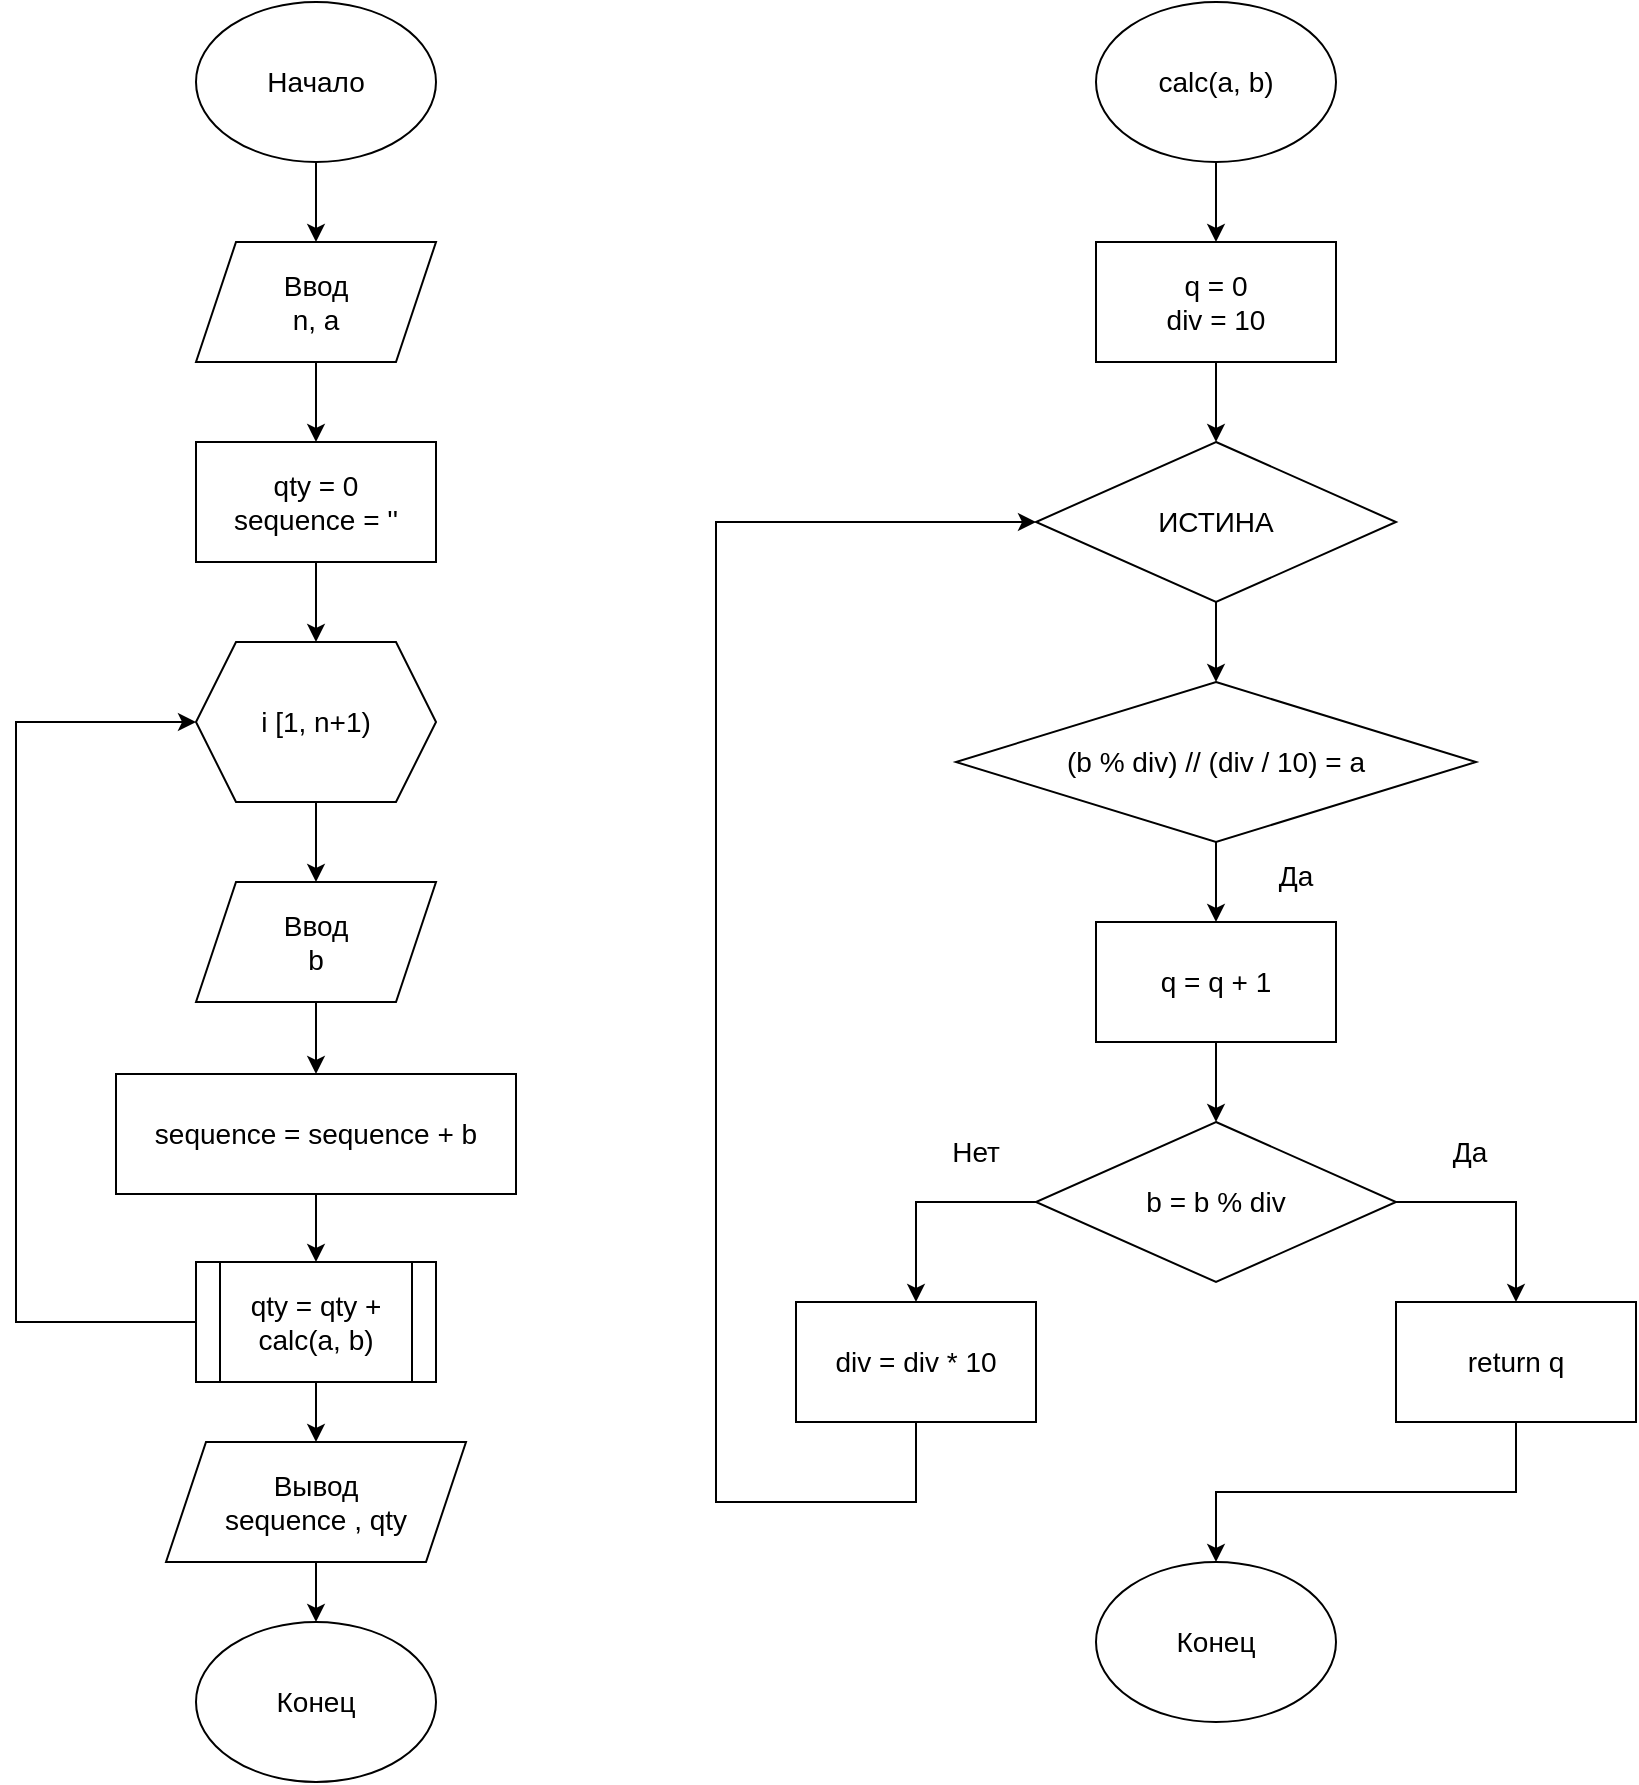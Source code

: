 <mxfile version="17.4.2" type="device"><diagram id="uxo0Yg7qu3ON5do1K7eS" name="Страница 1"><mxGraphModel dx="1102" dy="2194" grid="1" gridSize="10" guides="1" tooltips="1" connect="1" arrows="1" fold="1" page="1" pageScale="1" pageWidth="1654" pageHeight="1169" math="0" shadow="0"><root><mxCell id="0"/><mxCell id="1" parent="0"/><mxCell id="2toHstB9ivVbb4n6oMNS-4" value="" style="edgeStyle=orthogonalEdgeStyle;rounded=0;orthogonalLoop=1;jettySize=auto;html=1;fontSize=14;" edge="1" parent="1" source="C1wVLE1AVmh4oYLFhsf9-1" target="2toHstB9ivVbb4n6oMNS-3"><mxGeometry relative="1" as="geometry"/></mxCell><mxCell id="C1wVLE1AVmh4oYLFhsf9-1" value="&lt;font style=&quot;font-size: 14px&quot;&gt;Начало&lt;/font&gt;" style="ellipse;whiteSpace=wrap;html=1;" parent="1" vertex="1"><mxGeometry x="130" y="-1120" width="120" height="80" as="geometry"/></mxCell><mxCell id="2toHstB9ivVbb4n6oMNS-6" value="" style="edgeStyle=orthogonalEdgeStyle;rounded=0;orthogonalLoop=1;jettySize=auto;html=1;fontSize=14;" edge="1" parent="1" source="2toHstB9ivVbb4n6oMNS-3" target="2toHstB9ivVbb4n6oMNS-5"><mxGeometry relative="1" as="geometry"/></mxCell><mxCell id="2toHstB9ivVbb4n6oMNS-3" value="&lt;font style=&quot;font-size: 14px&quot;&gt;&lt;span&gt;Ввод&lt;/span&gt;&lt;br&gt;&lt;span&gt;n, a&lt;/span&gt;&lt;/font&gt;" style="shape=parallelogram;perimeter=parallelogramPerimeter;whiteSpace=wrap;html=1;fixedSize=1;" vertex="1" parent="1"><mxGeometry x="130" y="-1000" width="120" height="60" as="geometry"/></mxCell><mxCell id="2toHstB9ivVbb4n6oMNS-8" value="" style="edgeStyle=orthogonalEdgeStyle;rounded=0;orthogonalLoop=1;jettySize=auto;html=1;fontSize=14;" edge="1" parent="1" source="2toHstB9ivVbb4n6oMNS-5" target="2toHstB9ivVbb4n6oMNS-7"><mxGeometry relative="1" as="geometry"/></mxCell><mxCell id="2toHstB9ivVbb4n6oMNS-5" value="qty = 0&lt;br&gt;sequence = ''" style="rounded=0;whiteSpace=wrap;html=1;fontSize=14;" vertex="1" parent="1"><mxGeometry x="130" y="-900" width="120" height="60" as="geometry"/></mxCell><mxCell id="2toHstB9ivVbb4n6oMNS-12" value="" style="edgeStyle=orthogonalEdgeStyle;rounded=0;orthogonalLoop=1;jettySize=auto;html=1;fontSize=14;" edge="1" parent="1" source="2toHstB9ivVbb4n6oMNS-7" target="2toHstB9ivVbb4n6oMNS-11"><mxGeometry relative="1" as="geometry"/></mxCell><mxCell id="2toHstB9ivVbb4n6oMNS-7" value="i [1, n+1)" style="shape=hexagon;perimeter=hexagonPerimeter2;whiteSpace=wrap;html=1;fixedSize=1;fontSize=14;" vertex="1" parent="1"><mxGeometry x="130" y="-800" width="120" height="80" as="geometry"/></mxCell><mxCell id="2toHstB9ivVbb4n6oMNS-14" value="" style="edgeStyle=orthogonalEdgeStyle;rounded=0;orthogonalLoop=1;jettySize=auto;html=1;fontSize=14;" edge="1" parent="1" source="2toHstB9ivVbb4n6oMNS-11" target="2toHstB9ivVbb4n6oMNS-13"><mxGeometry relative="1" as="geometry"/></mxCell><mxCell id="2toHstB9ivVbb4n6oMNS-11" value="Ввод&lt;br&gt;b" style="shape=parallelogram;perimeter=parallelogramPerimeter;whiteSpace=wrap;html=1;fixedSize=1;fontSize=14;" vertex="1" parent="1"><mxGeometry x="130" y="-680" width="120" height="60" as="geometry"/></mxCell><mxCell id="2toHstB9ivVbb4n6oMNS-16" value="" style="edgeStyle=orthogonalEdgeStyle;rounded=0;orthogonalLoop=1;jettySize=auto;html=1;fontSize=14;" edge="1" parent="1" source="2toHstB9ivVbb4n6oMNS-13" target="2toHstB9ivVbb4n6oMNS-15"><mxGeometry relative="1" as="geometry"/></mxCell><mxCell id="2toHstB9ivVbb4n6oMNS-13" value="&lt;span&gt;sequence = &lt;/span&gt;sequence + b" style="rounded=0;whiteSpace=wrap;html=1;fontSize=14;" vertex="1" parent="1"><mxGeometry x="90" y="-584" width="200" height="60" as="geometry"/></mxCell><mxCell id="2toHstB9ivVbb4n6oMNS-18" style="edgeStyle=orthogonalEdgeStyle;rounded=0;orthogonalLoop=1;jettySize=auto;html=1;exitX=0;exitY=0.5;exitDx=0;exitDy=0;entryX=0;entryY=0.5;entryDx=0;entryDy=0;fontSize=14;" edge="1" parent="1" source="2toHstB9ivVbb4n6oMNS-15" target="2toHstB9ivVbb4n6oMNS-7"><mxGeometry relative="1" as="geometry"><Array as="points"><mxPoint x="40" y="-460"/><mxPoint x="40" y="-760"/></Array></mxGeometry></mxCell><mxCell id="2toHstB9ivVbb4n6oMNS-20" value="" style="edgeStyle=orthogonalEdgeStyle;rounded=0;orthogonalLoop=1;jettySize=auto;html=1;fontSize=14;" edge="1" parent="1" source="2toHstB9ivVbb4n6oMNS-15" target="2toHstB9ivVbb4n6oMNS-19"><mxGeometry relative="1" as="geometry"/></mxCell><mxCell id="2toHstB9ivVbb4n6oMNS-15" value="qty = qty + calc(a, b)" style="shape=process;whiteSpace=wrap;html=1;backgroundOutline=1;fontSize=14;" vertex="1" parent="1"><mxGeometry x="130" y="-490" width="120" height="60" as="geometry"/></mxCell><mxCell id="2toHstB9ivVbb4n6oMNS-22" value="" style="edgeStyle=orthogonalEdgeStyle;rounded=0;orthogonalLoop=1;jettySize=auto;html=1;fontSize=14;" edge="1" parent="1" source="2toHstB9ivVbb4n6oMNS-19" target="2toHstB9ivVbb4n6oMNS-21"><mxGeometry relative="1" as="geometry"/></mxCell><mxCell id="2toHstB9ivVbb4n6oMNS-19" value="Вывод&lt;br&gt;sequence , qty" style="shape=parallelogram;perimeter=parallelogramPerimeter;whiteSpace=wrap;html=1;fixedSize=1;fontSize=14;" vertex="1" parent="1"><mxGeometry x="115" y="-400" width="150" height="60" as="geometry"/></mxCell><mxCell id="2toHstB9ivVbb4n6oMNS-21" value="&lt;font style=&quot;font-size: 14px&quot;&gt;Конец&lt;/font&gt;" style="ellipse;whiteSpace=wrap;html=1;" vertex="1" parent="1"><mxGeometry x="130" y="-310" width="120" height="80" as="geometry"/></mxCell><mxCell id="2toHstB9ivVbb4n6oMNS-25" value="" style="edgeStyle=orthogonalEdgeStyle;rounded=0;orthogonalLoop=1;jettySize=auto;html=1;fontSize=14;" edge="1" parent="1" source="2toHstB9ivVbb4n6oMNS-23" target="2toHstB9ivVbb4n6oMNS-24"><mxGeometry relative="1" as="geometry"/></mxCell><mxCell id="2toHstB9ivVbb4n6oMNS-23" value="&lt;span style=&quot;font-size: 14px&quot;&gt;calc(a, b)&lt;/span&gt;" style="ellipse;whiteSpace=wrap;html=1;" vertex="1" parent="1"><mxGeometry x="580" y="-1120" width="120" height="80" as="geometry"/></mxCell><mxCell id="2toHstB9ivVbb4n6oMNS-27" value="" style="edgeStyle=orthogonalEdgeStyle;rounded=0;orthogonalLoop=1;jettySize=auto;html=1;fontSize=14;" edge="1" parent="1" source="2toHstB9ivVbb4n6oMNS-24" target="2toHstB9ivVbb4n6oMNS-26"><mxGeometry relative="1" as="geometry"/></mxCell><mxCell id="2toHstB9ivVbb4n6oMNS-24" value="q = 0&lt;br&gt;div = 10" style="rounded=0;whiteSpace=wrap;html=1;fontSize=14;" vertex="1" parent="1"><mxGeometry x="580" y="-1000" width="120" height="60" as="geometry"/></mxCell><mxCell id="2toHstB9ivVbb4n6oMNS-30" value="" style="edgeStyle=orthogonalEdgeStyle;rounded=0;orthogonalLoop=1;jettySize=auto;html=1;fontSize=14;" edge="1" parent="1" source="2toHstB9ivVbb4n6oMNS-26" target="2toHstB9ivVbb4n6oMNS-29"><mxGeometry relative="1" as="geometry"/></mxCell><mxCell id="2toHstB9ivVbb4n6oMNS-26" value="ИСТИНА" style="rhombus;whiteSpace=wrap;html=1;fontSize=14;" vertex="1" parent="1"><mxGeometry x="550" y="-900" width="180" height="80" as="geometry"/></mxCell><mxCell id="2toHstB9ivVbb4n6oMNS-32" value="" style="edgeStyle=orthogonalEdgeStyle;rounded=0;orthogonalLoop=1;jettySize=auto;html=1;fontSize=14;" edge="1" parent="1" source="2toHstB9ivVbb4n6oMNS-29" target="2toHstB9ivVbb4n6oMNS-31"><mxGeometry relative="1" as="geometry"/></mxCell><mxCell id="2toHstB9ivVbb4n6oMNS-29" value="(b % div) // (div / 10) = a" style="rhombus;whiteSpace=wrap;html=1;fontSize=14;" vertex="1" parent="1"><mxGeometry x="510" y="-780" width="260" height="80" as="geometry"/></mxCell><mxCell id="2toHstB9ivVbb4n6oMNS-34" value="" style="edgeStyle=orthogonalEdgeStyle;rounded=0;orthogonalLoop=1;jettySize=auto;html=1;fontSize=14;" edge="1" parent="1" source="2toHstB9ivVbb4n6oMNS-31" target="2toHstB9ivVbb4n6oMNS-33"><mxGeometry relative="1" as="geometry"/></mxCell><mxCell id="2toHstB9ivVbb4n6oMNS-31" value="q = q + 1" style="rounded=0;whiteSpace=wrap;html=1;fontSize=14;" vertex="1" parent="1"><mxGeometry x="580" y="-660" width="120" height="60" as="geometry"/></mxCell><mxCell id="2toHstB9ivVbb4n6oMNS-42" style="edgeStyle=orthogonalEdgeStyle;rounded=0;orthogonalLoop=1;jettySize=auto;html=1;exitX=1;exitY=0.5;exitDx=0;exitDy=0;entryX=0.5;entryY=0;entryDx=0;entryDy=0;fontSize=14;" edge="1" parent="1" source="2toHstB9ivVbb4n6oMNS-33" target="2toHstB9ivVbb4n6oMNS-39"><mxGeometry relative="1" as="geometry"/></mxCell><mxCell id="2toHstB9ivVbb4n6oMNS-45" style="edgeStyle=orthogonalEdgeStyle;rounded=0;orthogonalLoop=1;jettySize=auto;html=1;exitX=0;exitY=0.5;exitDx=0;exitDy=0;entryX=0.5;entryY=0;entryDx=0;entryDy=0;fontSize=14;" edge="1" parent="1" source="2toHstB9ivVbb4n6oMNS-33" target="2toHstB9ivVbb4n6oMNS-44"><mxGeometry relative="1" as="geometry"/></mxCell><mxCell id="2toHstB9ivVbb4n6oMNS-33" value="b = b % div" style="rhombus;whiteSpace=wrap;html=1;fontSize=14;" vertex="1" parent="1"><mxGeometry x="550" y="-560" width="180" height="80" as="geometry"/></mxCell><mxCell id="2toHstB9ivVbb4n6oMNS-35" value="&lt;font style=&quot;font-size: 14px&quot;&gt;Конец&lt;/font&gt;" style="ellipse;whiteSpace=wrap;html=1;" vertex="1" parent="1"><mxGeometry x="580" y="-340" width="120" height="80" as="geometry"/></mxCell><mxCell id="2toHstB9ivVbb4n6oMNS-36" value="Да" style="text;html=1;strokeColor=none;fillColor=none;align=center;verticalAlign=middle;whiteSpace=wrap;rounded=0;fontSize=14;" vertex="1" parent="1"><mxGeometry x="737" y="-560" width="60" height="30" as="geometry"/></mxCell><mxCell id="2toHstB9ivVbb4n6oMNS-37" value="Нет" style="text;html=1;strokeColor=none;fillColor=none;align=center;verticalAlign=middle;whiteSpace=wrap;rounded=0;fontSize=14;" vertex="1" parent="1"><mxGeometry x="490" y="-560" width="60" height="30" as="geometry"/></mxCell><mxCell id="2toHstB9ivVbb4n6oMNS-43" style="edgeStyle=orthogonalEdgeStyle;rounded=0;orthogonalLoop=1;jettySize=auto;html=1;exitX=0.5;exitY=1;exitDx=0;exitDy=0;entryX=0.5;entryY=0;entryDx=0;entryDy=0;fontSize=14;" edge="1" parent="1" source="2toHstB9ivVbb4n6oMNS-39" target="2toHstB9ivVbb4n6oMNS-35"><mxGeometry relative="1" as="geometry"/></mxCell><mxCell id="2toHstB9ivVbb4n6oMNS-39" value="return q" style="rounded=0;whiteSpace=wrap;html=1;fontSize=14;" vertex="1" parent="1"><mxGeometry x="730" y="-470" width="120" height="60" as="geometry"/></mxCell><mxCell id="2toHstB9ivVbb4n6oMNS-46" style="edgeStyle=orthogonalEdgeStyle;rounded=0;orthogonalLoop=1;jettySize=auto;html=1;exitX=0.5;exitY=1;exitDx=0;exitDy=0;entryX=0;entryY=0.5;entryDx=0;entryDy=0;fontSize=14;" edge="1" parent="1" source="2toHstB9ivVbb4n6oMNS-44" target="2toHstB9ivVbb4n6oMNS-26"><mxGeometry relative="1" as="geometry"><Array as="points"><mxPoint x="490" y="-370"/><mxPoint x="390" y="-370"/><mxPoint x="390" y="-860"/></Array></mxGeometry></mxCell><mxCell id="2toHstB9ivVbb4n6oMNS-44" value="div = div * 10" style="rounded=0;whiteSpace=wrap;html=1;fontSize=14;" vertex="1" parent="1"><mxGeometry x="430" y="-470" width="120" height="60" as="geometry"/></mxCell><mxCell id="2toHstB9ivVbb4n6oMNS-47" value="Да" style="text;html=1;strokeColor=none;fillColor=none;align=center;verticalAlign=middle;whiteSpace=wrap;rounded=0;fontSize=14;" vertex="1" parent="1"><mxGeometry x="650" y="-698" width="60" height="30" as="geometry"/></mxCell></root></mxGraphModel></diagram></mxfile>